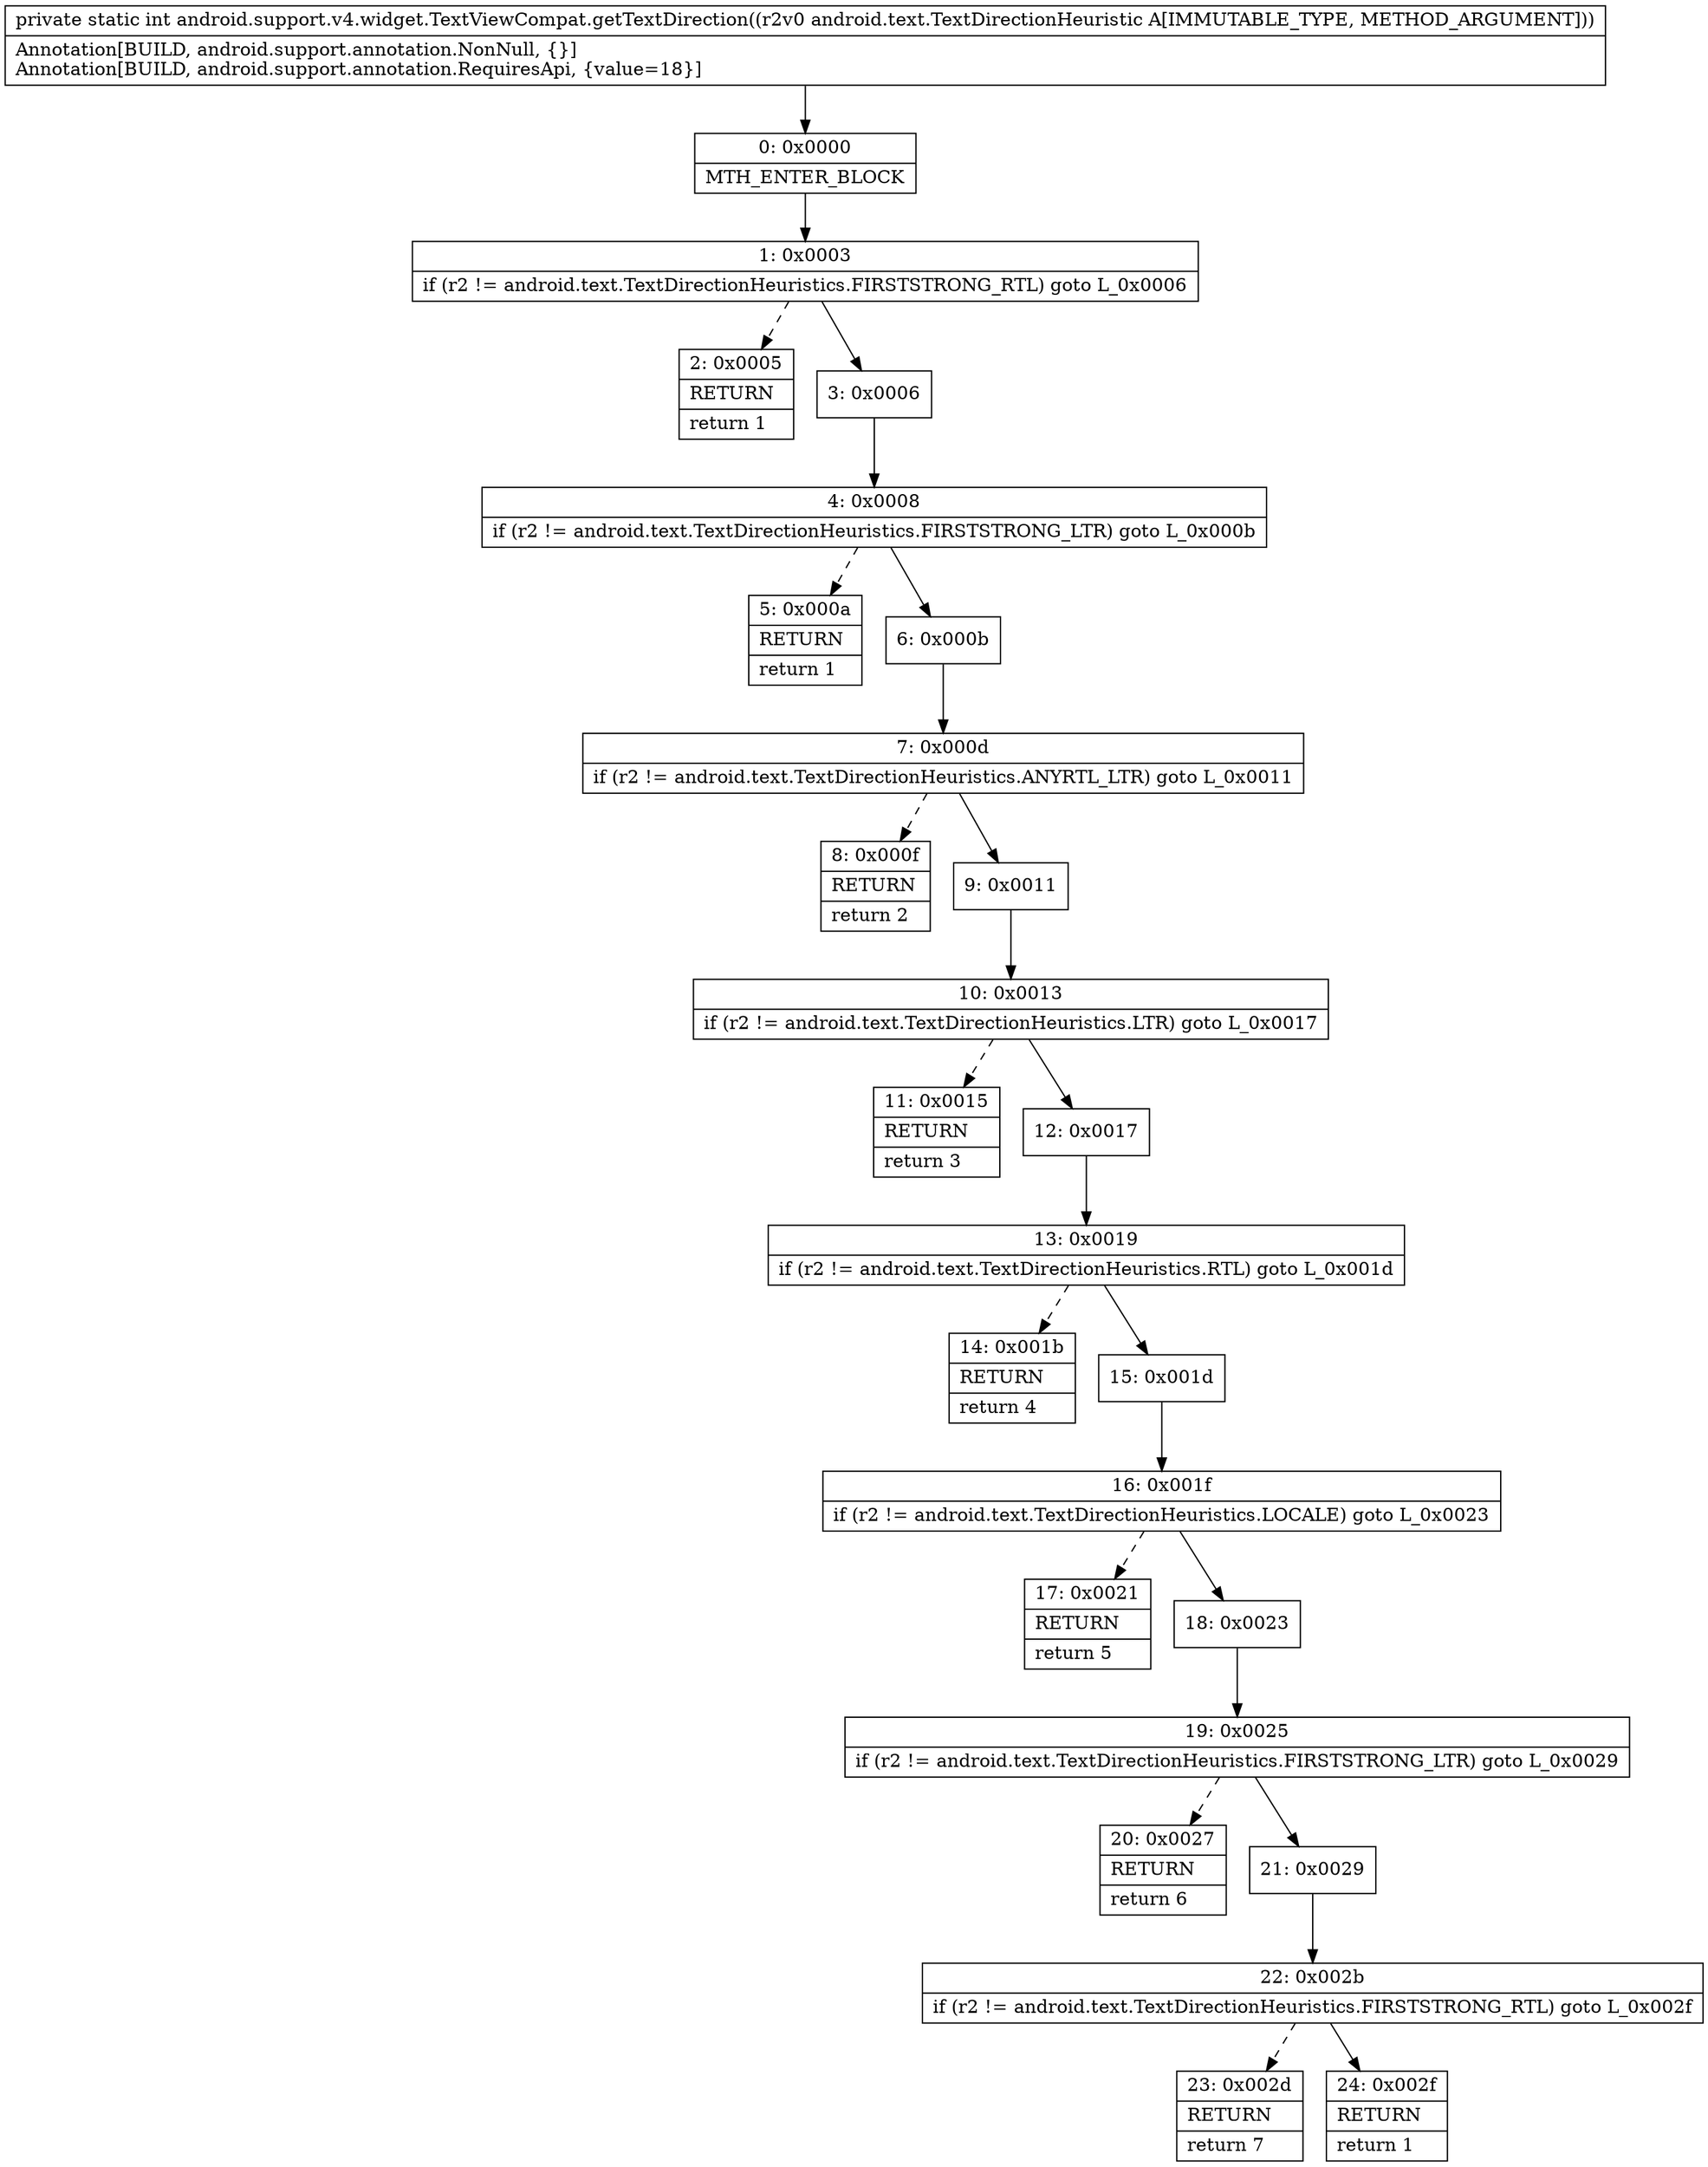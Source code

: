 digraph "CFG forandroid.support.v4.widget.TextViewCompat.getTextDirection(Landroid\/text\/TextDirectionHeuristic;)I" {
Node_0 [shape=record,label="{0\:\ 0x0000|MTH_ENTER_BLOCK\l}"];
Node_1 [shape=record,label="{1\:\ 0x0003|if (r2 != android.text.TextDirectionHeuristics.FIRSTSTRONG_RTL) goto L_0x0006\l}"];
Node_2 [shape=record,label="{2\:\ 0x0005|RETURN\l|return 1\l}"];
Node_3 [shape=record,label="{3\:\ 0x0006}"];
Node_4 [shape=record,label="{4\:\ 0x0008|if (r2 != android.text.TextDirectionHeuristics.FIRSTSTRONG_LTR) goto L_0x000b\l}"];
Node_5 [shape=record,label="{5\:\ 0x000a|RETURN\l|return 1\l}"];
Node_6 [shape=record,label="{6\:\ 0x000b}"];
Node_7 [shape=record,label="{7\:\ 0x000d|if (r2 != android.text.TextDirectionHeuristics.ANYRTL_LTR) goto L_0x0011\l}"];
Node_8 [shape=record,label="{8\:\ 0x000f|RETURN\l|return 2\l}"];
Node_9 [shape=record,label="{9\:\ 0x0011}"];
Node_10 [shape=record,label="{10\:\ 0x0013|if (r2 != android.text.TextDirectionHeuristics.LTR) goto L_0x0017\l}"];
Node_11 [shape=record,label="{11\:\ 0x0015|RETURN\l|return 3\l}"];
Node_12 [shape=record,label="{12\:\ 0x0017}"];
Node_13 [shape=record,label="{13\:\ 0x0019|if (r2 != android.text.TextDirectionHeuristics.RTL) goto L_0x001d\l}"];
Node_14 [shape=record,label="{14\:\ 0x001b|RETURN\l|return 4\l}"];
Node_15 [shape=record,label="{15\:\ 0x001d}"];
Node_16 [shape=record,label="{16\:\ 0x001f|if (r2 != android.text.TextDirectionHeuristics.LOCALE) goto L_0x0023\l}"];
Node_17 [shape=record,label="{17\:\ 0x0021|RETURN\l|return 5\l}"];
Node_18 [shape=record,label="{18\:\ 0x0023}"];
Node_19 [shape=record,label="{19\:\ 0x0025|if (r2 != android.text.TextDirectionHeuristics.FIRSTSTRONG_LTR) goto L_0x0029\l}"];
Node_20 [shape=record,label="{20\:\ 0x0027|RETURN\l|return 6\l}"];
Node_21 [shape=record,label="{21\:\ 0x0029}"];
Node_22 [shape=record,label="{22\:\ 0x002b|if (r2 != android.text.TextDirectionHeuristics.FIRSTSTRONG_RTL) goto L_0x002f\l}"];
Node_23 [shape=record,label="{23\:\ 0x002d|RETURN\l|return 7\l}"];
Node_24 [shape=record,label="{24\:\ 0x002f|RETURN\l|return 1\l}"];
MethodNode[shape=record,label="{private static int android.support.v4.widget.TextViewCompat.getTextDirection((r2v0 android.text.TextDirectionHeuristic A[IMMUTABLE_TYPE, METHOD_ARGUMENT]))  | Annotation[BUILD, android.support.annotation.NonNull, \{\}]\lAnnotation[BUILD, android.support.annotation.RequiresApi, \{value=18\}]\l}"];
MethodNode -> Node_0;
Node_0 -> Node_1;
Node_1 -> Node_2[style=dashed];
Node_1 -> Node_3;
Node_3 -> Node_4;
Node_4 -> Node_5[style=dashed];
Node_4 -> Node_6;
Node_6 -> Node_7;
Node_7 -> Node_8[style=dashed];
Node_7 -> Node_9;
Node_9 -> Node_10;
Node_10 -> Node_11[style=dashed];
Node_10 -> Node_12;
Node_12 -> Node_13;
Node_13 -> Node_14[style=dashed];
Node_13 -> Node_15;
Node_15 -> Node_16;
Node_16 -> Node_17[style=dashed];
Node_16 -> Node_18;
Node_18 -> Node_19;
Node_19 -> Node_20[style=dashed];
Node_19 -> Node_21;
Node_21 -> Node_22;
Node_22 -> Node_23[style=dashed];
Node_22 -> Node_24;
}

